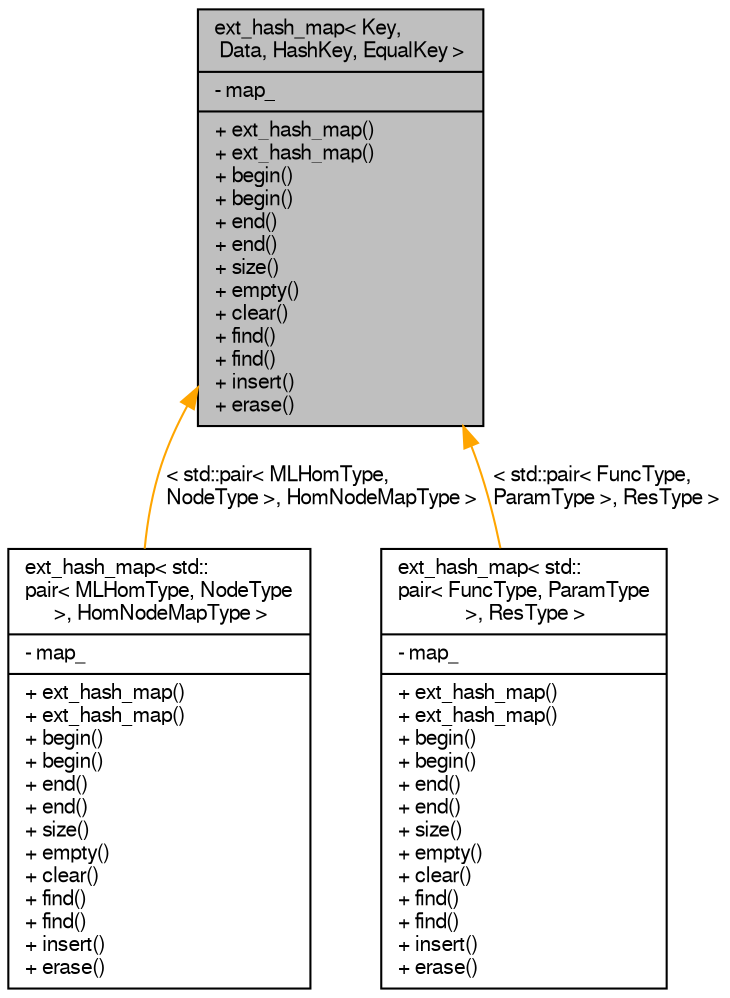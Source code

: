 digraph "ext_hash_map&lt; Key, Data, HashKey, EqualKey &gt;"
{
  edge [fontname="FreeSans",fontsize="10",labelfontname="FreeSans",labelfontsize="10"];
  node [fontname="FreeSans",fontsize="10",shape=record];
  Node1 [label="{ext_hash_map\< Key,\l Data, HashKey, EqualKey \>\n|- map_\l|+ ext_hash_map()\l+ ext_hash_map()\l+ begin()\l+ begin()\l+ end()\l+ end()\l+ size()\l+ empty()\l+ clear()\l+ find()\l+ find()\l+ insert()\l+ erase()\l}",height=0.2,width=0.4,color="black", fillcolor="grey75", style="filled" fontcolor="black"];
  Node1 -> Node2 [dir="back",color="orange",fontsize="10",style="solid",label=" \< std::pair\< MLHomType,\l NodeType \>, HomNodeMapType \>" ,fontname="FreeSans"];
  Node2 [label="{ext_hash_map\< std::\lpair\< MLHomType, NodeType\l \>, HomNodeMapType \>\n|- map_\l|+ ext_hash_map()\l+ ext_hash_map()\l+ begin()\l+ begin()\l+ end()\l+ end()\l+ size()\l+ empty()\l+ clear()\l+ find()\l+ find()\l+ insert()\l+ erase()\l}",height=0.2,width=0.4,color="black", fillcolor="white", style="filled",URL="$classext__hash__map.html"];
  Node1 -> Node3 [dir="back",color="orange",fontsize="10",style="solid",label=" \< std::pair\< FuncType,\l ParamType \>, ResType \>" ,fontname="FreeSans"];
  Node3 [label="{ext_hash_map\< std::\lpair\< FuncType, ParamType\l \>, ResType \>\n|- map_\l|+ ext_hash_map()\l+ ext_hash_map()\l+ begin()\l+ begin()\l+ end()\l+ end()\l+ size()\l+ empty()\l+ clear()\l+ find()\l+ find()\l+ insert()\l+ erase()\l}",height=0.2,width=0.4,color="black", fillcolor="white", style="filled",URL="$classext__hash__map.html"];
}
